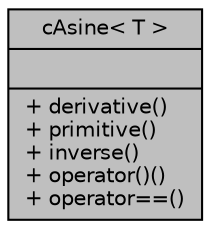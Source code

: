 digraph G
{
  edge [fontname="Helvetica",fontsize="10",labelfontname="Helvetica",labelfontsize="10"];
  node [fontname="Helvetica",fontsize="10",shape=record];
  Node1 [label="{cAsine\< T \>\n||+ derivative()\l+ primitive()\l+ inverse()\l+ operator()()\l+ operator==()\l}",height=0.2,width=0.4,color="black", fillcolor="grey75", style="filled" fontcolor="black"];
}
